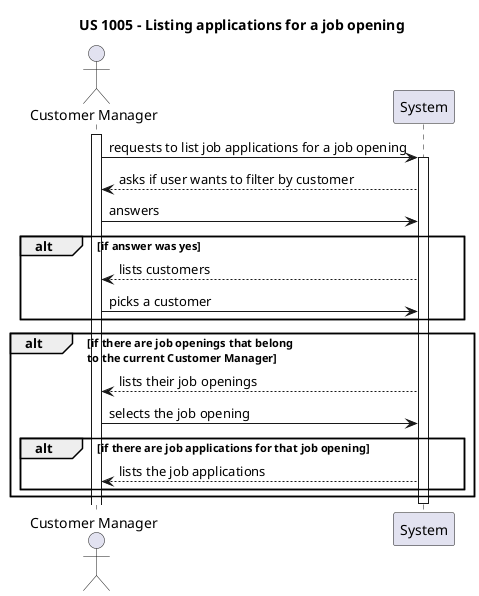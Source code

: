 @startuml
actor "Customer Manager" as User
participant System as SYS

title US 1005 - Listing applications for a job opening



activate User

User -> SYS : requests to list job applications for a job opening

activate SYS

SYS --> User : asks if user wants to filter by customer

User -> SYS : answers

alt if answer was yes

SYS --> User : lists customers

User -> SYS : picks a customer

end

alt if there are job openings that belong\nto the current Customer Manager

SYS --> User : lists their job openings

User -> SYS : selects the job opening

alt if there are job applications for that job opening

SYS --> User : lists the job applications

end alt

end alt

deactivate SYS

@enduml